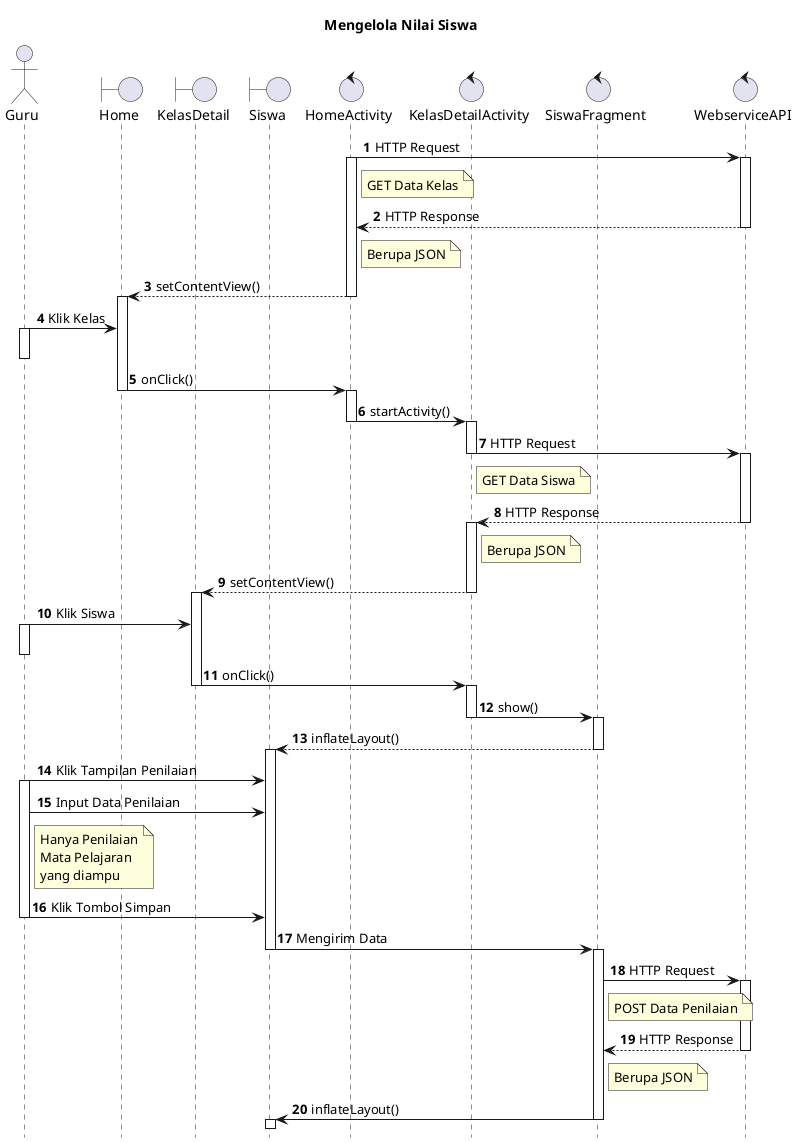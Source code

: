 @startuml

autonumber
hide footbox
title Mengelola Nilai Siswa

Actor Guru
boundary Home
boundary KelasDetail
boundary Siswa
control HomeActivity
control KelasDetailActivity
control SiswaFragment
control WebserviceAPI

HomeActivity -> WebserviceAPI : HTTP Request
    activate HomeActivity
    activate WebserviceAPI

    note right of HomeActivity
    GET Data Kelas
        end note

    return HTTP Response

    note right of HomeActivity
    Berupa JSON
        end note

HomeActivity --> Home : setContentView()
    deactivate HomeActivity
    activate Home

Guru -> Home : Klik Kelas
    activate Guru
    deactivate Guru

Home -> HomeActivity : onClick()
    deactivate Home
    activate HomeActivity

HomeActivity -> KelasDetailActivity : startActivity()
    deactivate HomeActivity
    activate KelasDetailActivity

KelasDetailActivity -> WebserviceAPI : HTTP Request
    deactivate KelasDetailActivity
    activate WebserviceAPI

    note right of KelasDetailActivity
    GET Data Siswa
        end note

    return HTTP Response

    note right of KelasDetailActivity
    Berupa JSON
        end note

    activate KelasDetailActivity
KelasDetailActivity --> KelasDetail : setContentView()
    deactivate KelasDetailActivity
    activate KelasDetail
    deactivate KelasDetail

Guru -> KelasDetail : Klik Siswa
    activate Guru
    deactivate Guru

KelasDetail -> KelasDetailActivity : onClick()
    deactivate KelasDetail
    activate KelasDetailActivity

KelasDetailActivity -> SiswaFragment : show()
    deactivate KelasDetailActivity
    activate SiswaFragment

SiswaFragment --> Siswa : inflateLayout()
    deactivate SiswaFragment
    activate Siswa

Guru -> Siswa : Klik Tampilan Penilaian
    activate Guru

Guru -> Siswa : Input Data Penilaian
    note right of Guru
    Hanya Penilaian
    Mata Pelajaran
    yang diampu
        end note

Guru -> Siswa : Klik Tombol Simpan
    deactivate Guru

Siswa -> SiswaFragment : Mengirim Data
    deactivate Siswa
    activate SiswaFragment

SiswaFragment -> WebserviceAPI : HTTP Request
    activate WebserviceAPI

    note right of SiswaFragment
        POST Data Penilaian
            end note

        return HTTP Response

        note right of SiswaFragment
        Berupa JSON
            end note

SiswaFragment -> Siswa : inflateLayout()
    deactivate SiswaFragment
    activate Siswa

@enduml